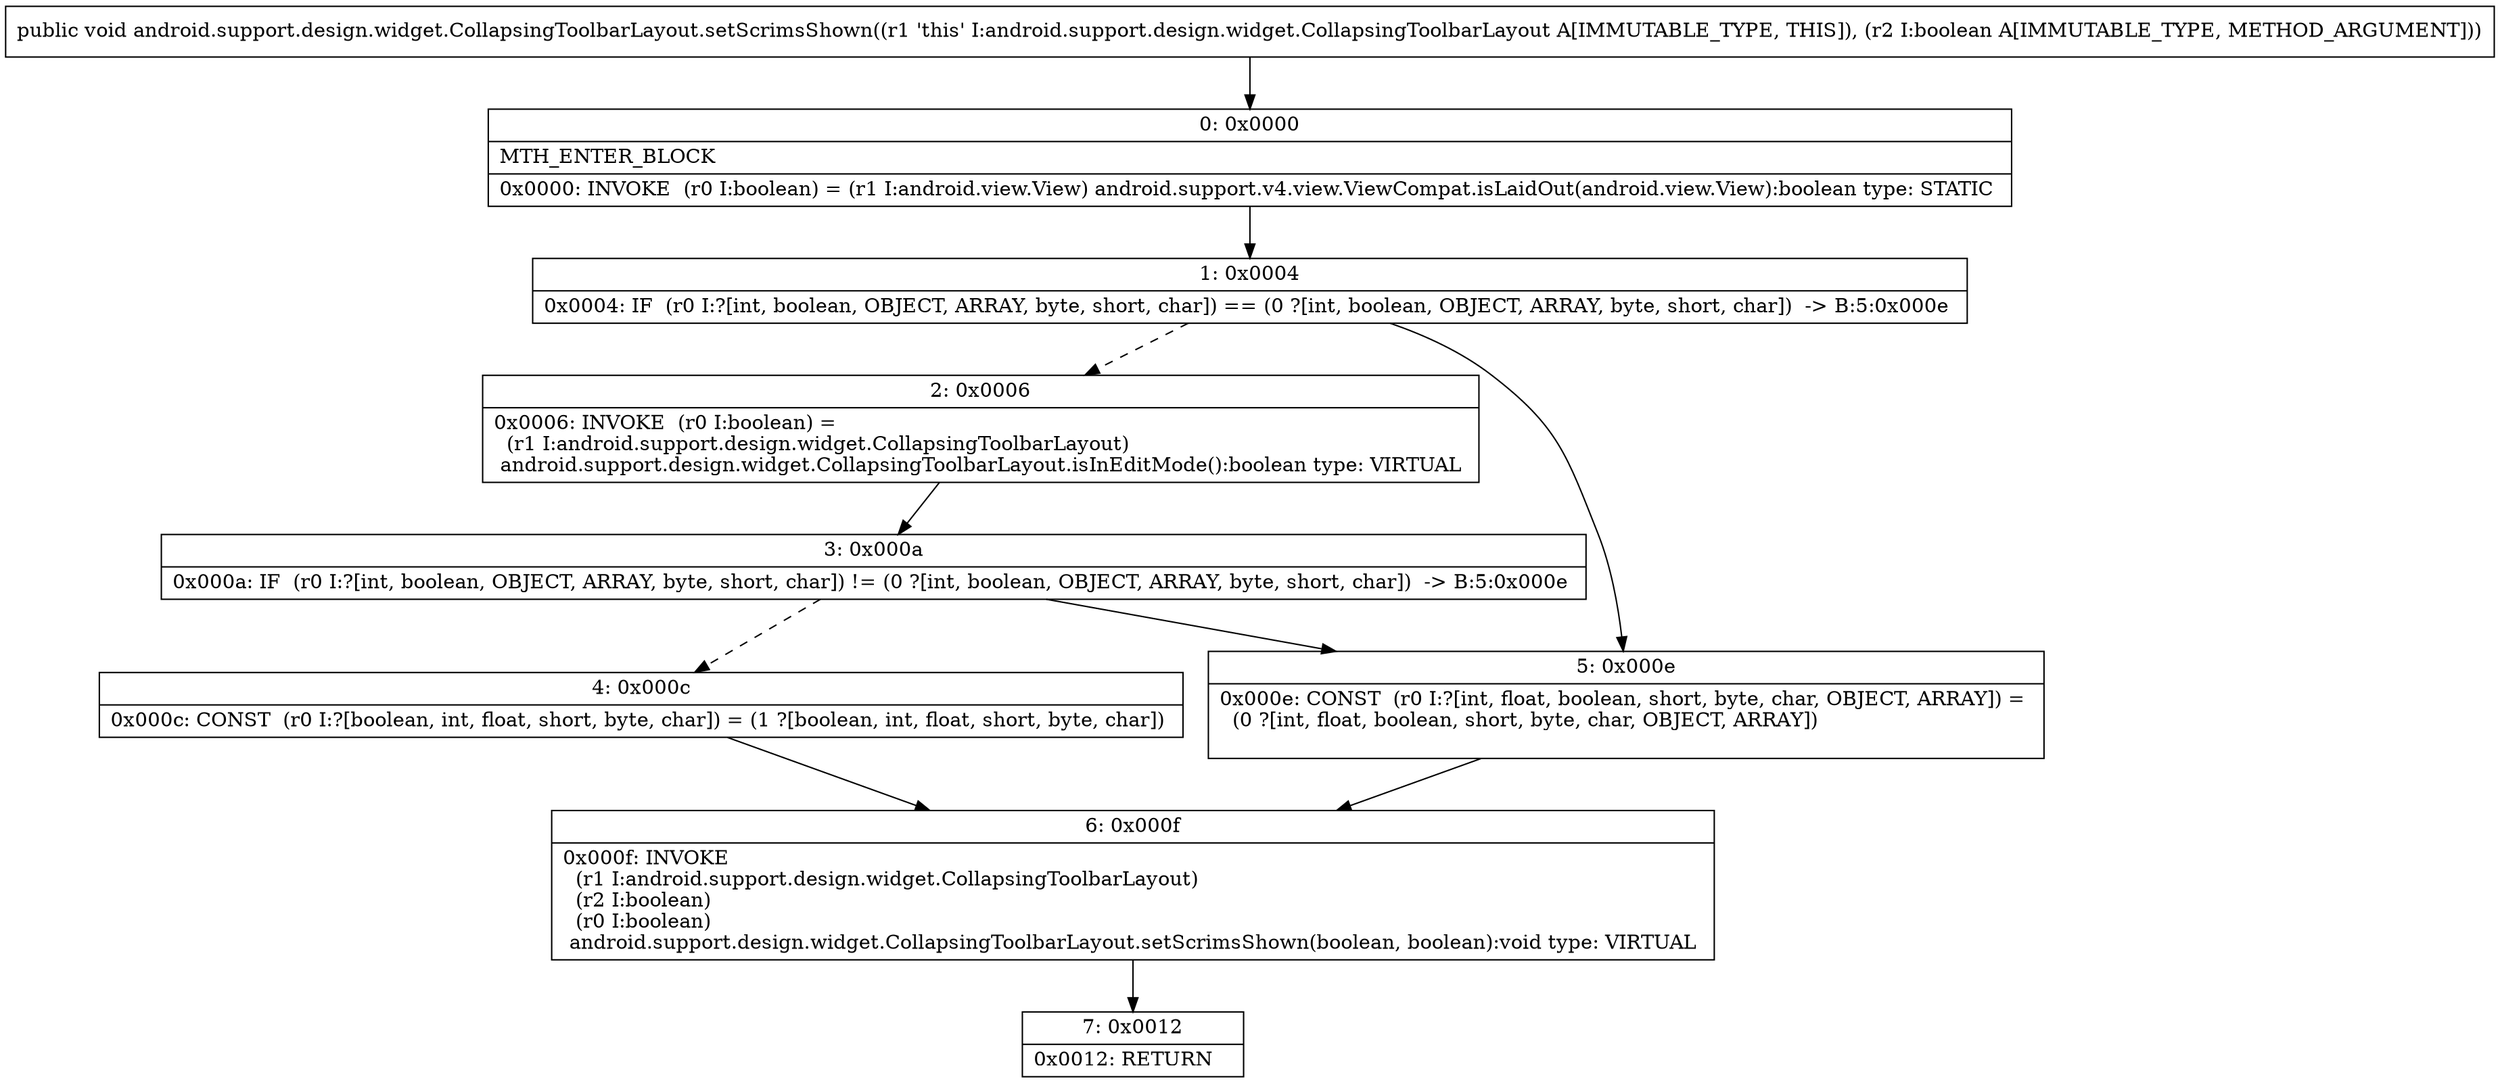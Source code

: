 digraph "CFG forandroid.support.design.widget.CollapsingToolbarLayout.setScrimsShown(Z)V" {
Node_0 [shape=record,label="{0\:\ 0x0000|MTH_ENTER_BLOCK\l|0x0000: INVOKE  (r0 I:boolean) = (r1 I:android.view.View) android.support.v4.view.ViewCompat.isLaidOut(android.view.View):boolean type: STATIC \l}"];
Node_1 [shape=record,label="{1\:\ 0x0004|0x0004: IF  (r0 I:?[int, boolean, OBJECT, ARRAY, byte, short, char]) == (0 ?[int, boolean, OBJECT, ARRAY, byte, short, char])  \-\> B:5:0x000e \l}"];
Node_2 [shape=record,label="{2\:\ 0x0006|0x0006: INVOKE  (r0 I:boolean) = \l  (r1 I:android.support.design.widget.CollapsingToolbarLayout)\l android.support.design.widget.CollapsingToolbarLayout.isInEditMode():boolean type: VIRTUAL \l}"];
Node_3 [shape=record,label="{3\:\ 0x000a|0x000a: IF  (r0 I:?[int, boolean, OBJECT, ARRAY, byte, short, char]) != (0 ?[int, boolean, OBJECT, ARRAY, byte, short, char])  \-\> B:5:0x000e \l}"];
Node_4 [shape=record,label="{4\:\ 0x000c|0x000c: CONST  (r0 I:?[boolean, int, float, short, byte, char]) = (1 ?[boolean, int, float, short, byte, char]) \l}"];
Node_5 [shape=record,label="{5\:\ 0x000e|0x000e: CONST  (r0 I:?[int, float, boolean, short, byte, char, OBJECT, ARRAY]) = \l  (0 ?[int, float, boolean, short, byte, char, OBJECT, ARRAY])\l \l}"];
Node_6 [shape=record,label="{6\:\ 0x000f|0x000f: INVOKE  \l  (r1 I:android.support.design.widget.CollapsingToolbarLayout)\l  (r2 I:boolean)\l  (r0 I:boolean)\l android.support.design.widget.CollapsingToolbarLayout.setScrimsShown(boolean, boolean):void type: VIRTUAL \l}"];
Node_7 [shape=record,label="{7\:\ 0x0012|0x0012: RETURN   \l}"];
MethodNode[shape=record,label="{public void android.support.design.widget.CollapsingToolbarLayout.setScrimsShown((r1 'this' I:android.support.design.widget.CollapsingToolbarLayout A[IMMUTABLE_TYPE, THIS]), (r2 I:boolean A[IMMUTABLE_TYPE, METHOD_ARGUMENT])) }"];
MethodNode -> Node_0;
Node_0 -> Node_1;
Node_1 -> Node_2[style=dashed];
Node_1 -> Node_5;
Node_2 -> Node_3;
Node_3 -> Node_4[style=dashed];
Node_3 -> Node_5;
Node_4 -> Node_6;
Node_5 -> Node_6;
Node_6 -> Node_7;
}

